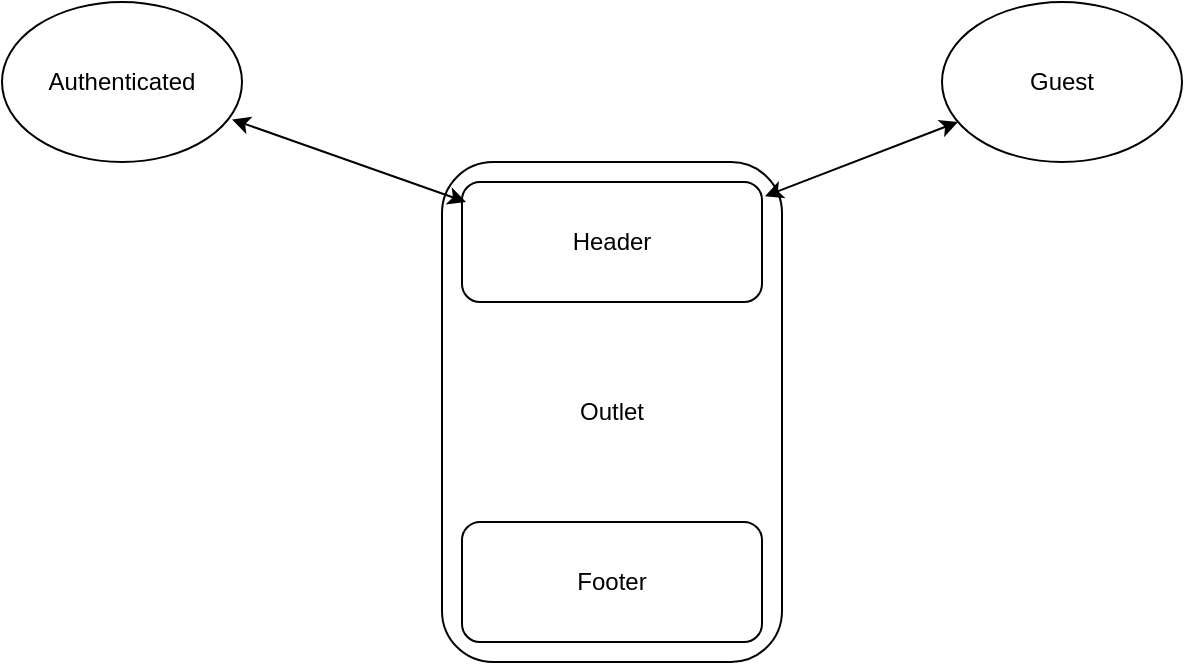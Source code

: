 <mxfile>
    <diagram id="0AWtm9zUTL3b4qciZQ2d" name="Page-1">
        <mxGraphModel dx="961" dy="415" grid="1" gridSize="10" guides="1" tooltips="1" connect="1" arrows="1" fold="1" page="1" pageScale="1" pageWidth="850" pageHeight="1100" math="0" shadow="0">
            <root>
                <mxCell id="0"/>
                <mxCell id="1" parent="0"/>
                <mxCell id="2" value="Outlet" style="rounded=1;whiteSpace=wrap;html=1;" vertex="1" parent="1">
                    <mxGeometry x="390" y="120" width="170" height="250" as="geometry"/>
                </mxCell>
                <mxCell id="3" value="Authenticated" style="ellipse;whiteSpace=wrap;html=1;" vertex="1" parent="1">
                    <mxGeometry x="170" y="40" width="120" height="80" as="geometry"/>
                </mxCell>
                <mxCell id="4" value="Guest" style="ellipse;whiteSpace=wrap;html=1;" vertex="1" parent="1">
                    <mxGeometry x="640" y="40" width="120" height="80" as="geometry"/>
                </mxCell>
                <mxCell id="6" value="Header" style="rounded=1;whiteSpace=wrap;html=1;" vertex="1" parent="1">
                    <mxGeometry x="400" y="130" width="150" height="60" as="geometry"/>
                </mxCell>
                <mxCell id="7" value="Footer" style="rounded=1;whiteSpace=wrap;html=1;" vertex="1" parent="1">
                    <mxGeometry x="400" y="300" width="150" height="60" as="geometry"/>
                </mxCell>
                <mxCell id="8" value="" style="endArrow=classic;startArrow=classic;html=1;" edge="1" parent="1">
                    <mxGeometry width="50" height="50" relative="1" as="geometry">
                        <mxPoint x="285.027" y="98.716" as="sourcePoint"/>
                        <mxPoint x="402" y="140" as="targetPoint"/>
                    </mxGeometry>
                </mxCell>
                <mxCell id="10" value="" style="endArrow=classic;startArrow=classic;html=1;entryX=1.01;entryY=0.118;entryDx=0;entryDy=0;entryPerimeter=0;" edge="1" parent="1" source="4" target="6">
                    <mxGeometry width="50" height="50" relative="1" as="geometry">
                        <mxPoint x="490" y="70" as="sourcePoint"/>
                        <mxPoint x="456.97" y="150" as="targetPoint"/>
                    </mxGeometry>
                </mxCell>
            </root>
        </mxGraphModel>
    </diagram>
</mxfile>